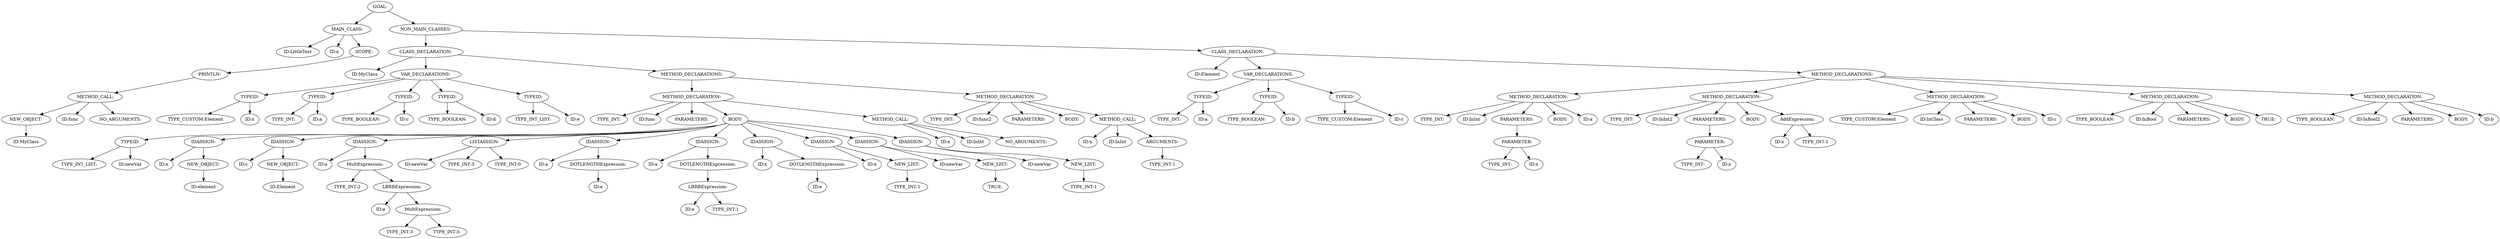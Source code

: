 digraph {
n0 [label="GOAL:"];
n1 [label="MAIN_CLASS:"];
n2 [label="ID:LittleTest"];
n1 -> n2
n3 [label="ID:a"];
n1 -> n3
n4 [label="SCOPE:"];
n5 [label="PRINTLN:"];
n6 [label="METHOD_CALL:"];
n7 [label="NEW_OBJECT:"];
n8 [label="ID:MyClass"];
n7 -> n8
n6 -> n7
n9 [label="ID:func"];
n6 -> n9
n10 [label="NO_ARGUMENTS:"];
n6 -> n10
n5 -> n6
n4 -> n5
n1 -> n4
n0 -> n1
n11 [label="NON_MAIN_CLASSES:"];
n12 [label="CLASS_DECLARATION:"];
n13 [label="ID:MyClass"];
n12 -> n13
n14 [label="VAR_DECLARATIONS:"];
n15 [label="TYPEID:"];
n16 [label="TYPE_CUSTOM:Element"];
n15 -> n16
n17 [label="ID:x"];
n15 -> n17
n14 -> n15
n18 [label="TYPEID:"];
n19 [label="TYPE_INT:"];
n18 -> n19
n20 [label="ID:a"];
n18 -> n20
n14 -> n18
n21 [label="TYPEID:"];
n22 [label="TYPE_BOOLEAN:"];
n21 -> n22
n23 [label="ID:c"];
n21 -> n23
n14 -> n21
n24 [label="TYPEID:"];
n25 [label="TYPE_BOOLEAN:"];
n24 -> n25
n26 [label="ID:d"];
n24 -> n26
n14 -> n24
n27 [label="TYPEID:"];
n28 [label="TYPE_INT_LIST:"];
n27 -> n28
n29 [label="ID:e"];
n27 -> n29
n14 -> n27
n12 -> n14
n30 [label="METHOD_DECLARATIONS:"];
n31 [label="METHOD_DECLARATION:"];
n32 [label="TYPE_INT:"];
n31 -> n32
n33 [label="ID:func"];
n31 -> n33
n34 [label="PARAMETERS:"];
n31 -> n34
n35 [label="BODY:"];
n36 [label="TYPEID:"];
n37 [label="TYPE_INT_LIST:"];
n36 -> n37
n38 [label="ID:newVar"];
n36 -> n38
n35 -> n36
n39 [label="IDASSIGN:"];
n40 [label="ID:x"];
n39 -> n40
n41 [label="NEW_OBJECT:"];
n42 [label="ID:element"];
n41 -> n42
n39 -> n41
n35 -> n39
n43 [label="IDASSIGN:"];
n44 [label="ID:c"];
n43 -> n44
n45 [label="NEW_OBJECT:"];
n46 [label="ID:Element"];
n45 -> n46
n43 -> n45
n35 -> n43
n47 [label="IDASSIGN:"];
n48 [label="ID:a"];
n47 -> n48
n49 [label="MultExpression:"];
n50 [label="TYPE_INT:2"];
n49 -> n50
n51 [label="LBRBExpression:"];
n52 [label="ID:e"];
n51 -> n52
n53 [label="MultExpression:"];
n54 [label="TYPE_INT:3"];
n53 -> n54
n55 [label="TYPE_INT:5"];
n53 -> n55
n51 -> n53
n49 -> n51
n47 -> n49
n35 -> n47
n56 [label="LISTASSIGN:"];
n57 [label="ID:newVar"];
n56 -> n57
n58 [label="TYPE_INT:3"];
n56 -> n58
n59 [label="TYPE_INT:0"];
n56 -> n59
n35 -> n56
n60 [label="IDASSIGN:"];
n61 [label="ID:a"];
n60 -> n61
n62 [label="DOTLENGTHExpression:"];
n63 [label="ID:e"];
n62 -> n63
n60 -> n62
n35 -> n60
n64 [label="IDASSIGN:"];
n65 [label="ID:a"];
n64 -> n65
n66 [label="DOTLENGTHExpression:"];
n67 [label="LBRBExpression:"];
n68 [label="ID:e"];
n67 -> n68
n69 [label="TYPE_INT:1"];
n67 -> n69
n66 -> n67
n64 -> n66
n35 -> n64
n70 [label="IDASSIGN:"];
n71 [label="ID:x"];
n70 -> n71
n72 [label="DOTLENGTHExpression:"];
n73 [label="ID:e"];
n72 -> n73
n70 -> n72
n35 -> n70
n74 [label="IDASSIGN:"];
n75 [label="ID:x"];
n74 -> n75
n76 [label="NEW_LIST:"];
n77 [label="TYPE_INT:1"];
n76 -> n77
n74 -> n76
n35 -> n74
n78 [label="IDASSIGN:"];
n79 [label="ID:newVar"];
n78 -> n79
n80 [label="NEW_LIST:"];
n81 [label="TRUE:"];
n80 -> n81
n78 -> n80
n35 -> n78
n82 [label="IDASSIGN:"];
n83 [label="ID:newVar"];
n82 -> n83
n84 [label="NEW_LIST:"];
n85 [label="TYPE_INT:1"];
n84 -> n85
n82 -> n84
n35 -> n82
n31 -> n35
n86 [label="METHOD_CALL:"];
n87 [label="ID:x"];
n86 -> n87
n88 [label="ID:InInt"];
n86 -> n88
n89 [label="NO_ARGUMENTS:"];
n86 -> n89
n31 -> n86
n30 -> n31
n90 [label="METHOD_DECLARATION:"];
n91 [label="TYPE_INT:"];
n90 -> n91
n92 [label="ID:func2"];
n90 -> n92
n93 [label="PARAMETERS:"];
n90 -> n93
n94 [label="BODY:"];
n90 -> n94
n95 [label="METHOD_CALL:"];
n96 [label="ID:x"];
n95 -> n96
n97 [label="ID:InInt"];
n95 -> n97
n98 [label="ARGUMENTS:"];
n99 [label="TYPE_INT:1"];
n98 -> n99
n95 -> n98
n90 -> n95
n30 -> n90
n12 -> n30
n11 -> n12
n100 [label="CLASS_DECLARATION:"];
n101 [label="ID:Element"];
n100 -> n101
n102 [label="VAR_DECLARATIONS:"];
n103 [label="TYPEID:"];
n104 [label="TYPE_INT:"];
n103 -> n104
n105 [label="ID:a"];
n103 -> n105
n102 -> n103
n106 [label="TYPEID:"];
n107 [label="TYPE_BOOLEAN:"];
n106 -> n107
n108 [label="ID:b"];
n106 -> n108
n102 -> n106
n109 [label="TYPEID:"];
n110 [label="TYPE_CUSTOM:Element"];
n109 -> n110
n111 [label="ID:c"];
n109 -> n111
n102 -> n109
n100 -> n102
n112 [label="METHOD_DECLARATIONS:"];
n113 [label="METHOD_DECLARATION:"];
n114 [label="TYPE_INT:"];
n113 -> n114
n115 [label="ID:InInt"];
n113 -> n115
n116 [label="PARAMETERS:"];
n117 [label="PARAMETER:"];
n118 [label="TYPE_INT:"];
n117 -> n118
n119 [label="ID:x"];
n117 -> n119
n116 -> n117
n113 -> n116
n120 [label="BODY:"];
n113 -> n120
n121 [label="ID:a"];
n113 -> n121
n112 -> n113
n122 [label="METHOD_DECLARATION:"];
n123 [label="TYPE_INT:"];
n122 -> n123
n124 [label="ID:InInt2"];
n122 -> n124
n125 [label="PARAMETERS:"];
n126 [label="PARAMETER:"];
n127 [label="TYPE_INT:"];
n126 -> n127
n128 [label="ID:x"];
n126 -> n128
n125 -> n126
n122 -> n125
n129 [label="BODY:"];
n122 -> n129
n130 [label="AddExpression:"];
n131 [label="ID:x"];
n130 -> n131
n132 [label="TYPE_INT:1"];
n130 -> n132
n122 -> n130
n112 -> n122
n133 [label="METHOD_DECLARATION:"];
n134 [label="TYPE_CUSTOM:Element"];
n133 -> n134
n135 [label="ID:InClass"];
n133 -> n135
n136 [label="PARAMETERS:"];
n133 -> n136
n137 [label="BODY:"];
n133 -> n137
n138 [label="ID:c"];
n133 -> n138
n112 -> n133
n139 [label="METHOD_DECLARATION:"];
n140 [label="TYPE_BOOLEAN:"];
n139 -> n140
n141 [label="ID:InBool"];
n139 -> n141
n142 [label="PARAMETERS:"];
n139 -> n142
n143 [label="BODY:"];
n139 -> n143
n144 [label="TRUE:"];
n139 -> n144
n112 -> n139
n145 [label="METHOD_DECLARATION:"];
n146 [label="TYPE_BOOLEAN:"];
n145 -> n146
n147 [label="ID:InBool2"];
n145 -> n147
n148 [label="PARAMETERS:"];
n145 -> n148
n149 [label="BODY:"];
n145 -> n149
n150 [label="ID:b"];
n145 -> n150
n112 -> n145
n100 -> n112
n11 -> n100
n0 -> n11
}
